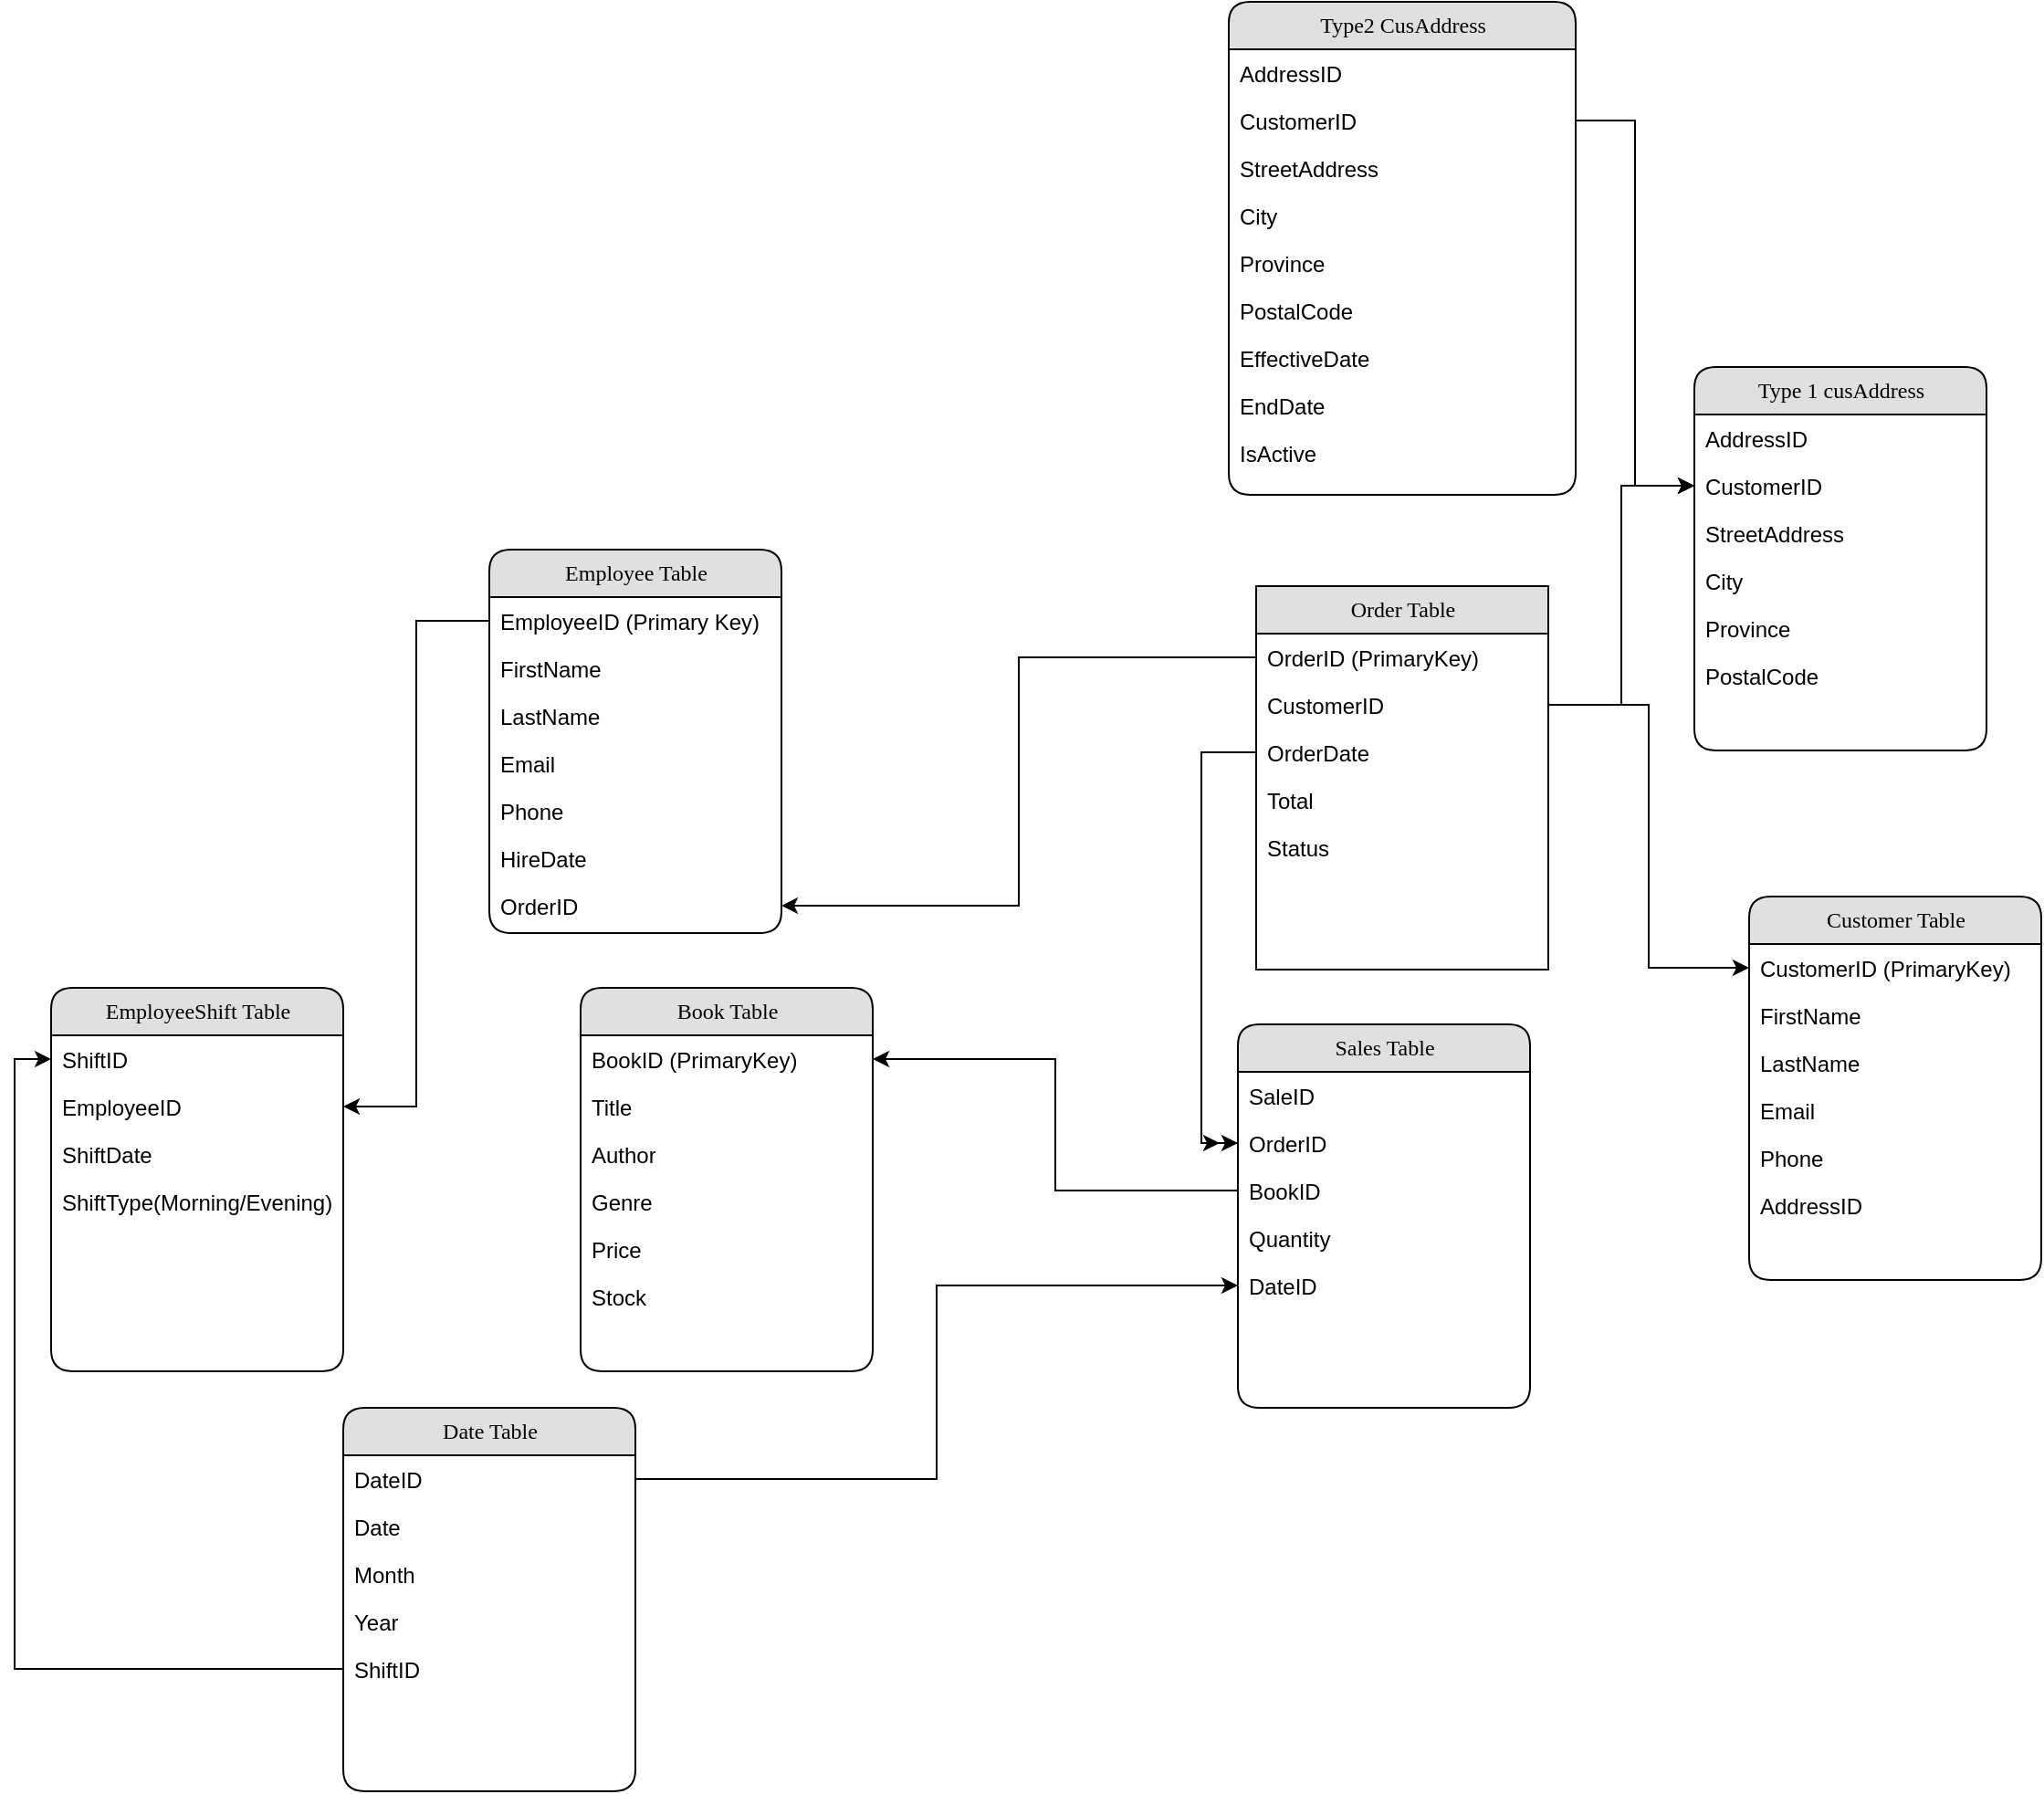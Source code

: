 <mxfile version="24.7.14">
  <diagram name="Page-1" id="b520641d-4fe3-3701-9064-5fc419738815">
    <mxGraphModel dx="2265" dy="1537" grid="1" gridSize="10" guides="1" tooltips="1" connect="1" arrows="1" fold="1" page="1" pageScale="1" pageWidth="1100" pageHeight="850" background="none" math="0" shadow="0">
      <root>
        <mxCell id="0" />
        <mxCell id="1" parent="0" />
        <mxCell id="21ea969265ad0168-6" value="Employee Table" style="swimlane;html=1;fontStyle=0;childLayout=stackLayout;horizontal=1;startSize=26;fillColor=#e0e0e0;horizontalStack=0;resizeParent=1;resizeLast=0;collapsible=1;marginBottom=0;swimlaneFillColor=#ffffff;align=center;rounded=1;shadow=0;comic=0;labelBackgroundColor=none;strokeWidth=1;fontFamily=Verdana;fontSize=12" parent="1" vertex="1">
          <mxGeometry x="160" y="20" width="160" height="210" as="geometry" />
        </mxCell>
        <mxCell id="21ea969265ad0168-7" value="EmployeeID (Primary Key)" style="text;html=1;strokeColor=none;fillColor=none;spacingLeft=4;spacingRight=4;whiteSpace=wrap;overflow=hidden;rotatable=0;points=[[0,0.5],[1,0.5]];portConstraint=eastwest;" parent="21ea969265ad0168-6" vertex="1">
          <mxGeometry y="26" width="160" height="26" as="geometry" />
        </mxCell>
        <mxCell id="21ea969265ad0168-8" value="FirstName" style="text;html=1;strokeColor=none;fillColor=none;spacingLeft=4;spacingRight=4;whiteSpace=wrap;overflow=hidden;rotatable=0;points=[[0,0.5],[1,0.5]];portConstraint=eastwest;" parent="21ea969265ad0168-6" vertex="1">
          <mxGeometry y="52" width="160" height="26" as="geometry" />
        </mxCell>
        <mxCell id="21ea969265ad0168-9" value="LastName" style="text;html=1;strokeColor=none;fillColor=none;spacingLeft=4;spacingRight=4;whiteSpace=wrap;overflow=hidden;rotatable=0;points=[[0,0.5],[1,0.5]];portConstraint=eastwest;" parent="21ea969265ad0168-6" vertex="1">
          <mxGeometry y="78" width="160" height="26" as="geometry" />
        </mxCell>
        <mxCell id="w1PZj_zv2IcPCLPCfQ32-1" value="Email&lt;span style=&quot;white-space: pre;&quot;&gt;&#x9;&lt;/span&gt;" style="text;html=1;strokeColor=none;fillColor=none;spacingLeft=4;spacingRight=4;whiteSpace=wrap;overflow=hidden;rotatable=0;points=[[0,0.5],[1,0.5]];portConstraint=eastwest;" vertex="1" parent="21ea969265ad0168-6">
          <mxGeometry y="104" width="160" height="26" as="geometry" />
        </mxCell>
        <mxCell id="w1PZj_zv2IcPCLPCfQ32-2" value="Phone" style="text;html=1;strokeColor=none;fillColor=none;spacingLeft=4;spacingRight=4;whiteSpace=wrap;overflow=hidden;rotatable=0;points=[[0,0.5],[1,0.5]];portConstraint=eastwest;" vertex="1" parent="21ea969265ad0168-6">
          <mxGeometry y="130" width="160" height="26" as="geometry" />
        </mxCell>
        <mxCell id="w1PZj_zv2IcPCLPCfQ32-3" value="HireDate" style="text;html=1;strokeColor=none;fillColor=none;spacingLeft=4;spacingRight=4;whiteSpace=wrap;overflow=hidden;rotatable=0;points=[[0,0.5],[1,0.5]];portConstraint=eastwest;" vertex="1" parent="21ea969265ad0168-6">
          <mxGeometry y="156" width="160" height="26" as="geometry" />
        </mxCell>
        <mxCell id="w1PZj_zv2IcPCLPCfQ32-58" value="OrderID" style="text;html=1;strokeColor=none;fillColor=none;spacingLeft=4;spacingRight=4;whiteSpace=wrap;overflow=hidden;rotatable=0;points=[[0,0.5],[1,0.5]];portConstraint=eastwest;" vertex="1" parent="21ea969265ad0168-6">
          <mxGeometry y="182" width="160" height="26" as="geometry" />
        </mxCell>
        <mxCell id="w1PZj_zv2IcPCLPCfQ32-4" value="Customer Table" style="swimlane;html=1;fontStyle=0;childLayout=stackLayout;horizontal=1;startSize=26;fillColor=#e0e0e0;horizontalStack=0;resizeParent=1;resizeLast=0;collapsible=1;marginBottom=0;swimlaneFillColor=#ffffff;align=center;rounded=1;shadow=0;comic=0;labelBackgroundColor=none;strokeWidth=1;fontFamily=Verdana;fontSize=12" vertex="1" parent="1">
          <mxGeometry x="850" y="210" width="160" height="210" as="geometry" />
        </mxCell>
        <mxCell id="w1PZj_zv2IcPCLPCfQ32-5" value="CustomerID (PrimaryKey)" style="text;html=1;strokeColor=none;fillColor=none;spacingLeft=4;spacingRight=4;whiteSpace=wrap;overflow=hidden;rotatable=0;points=[[0,0.5],[1,0.5]];portConstraint=eastwest;" vertex="1" parent="w1PZj_zv2IcPCLPCfQ32-4">
          <mxGeometry y="26" width="160" height="26" as="geometry" />
        </mxCell>
        <mxCell id="w1PZj_zv2IcPCLPCfQ32-6" value="FirstName" style="text;html=1;strokeColor=none;fillColor=none;spacingLeft=4;spacingRight=4;whiteSpace=wrap;overflow=hidden;rotatable=0;points=[[0,0.5],[1,0.5]];portConstraint=eastwest;" vertex="1" parent="w1PZj_zv2IcPCLPCfQ32-4">
          <mxGeometry y="52" width="160" height="26" as="geometry" />
        </mxCell>
        <mxCell id="w1PZj_zv2IcPCLPCfQ32-7" value="LastName" style="text;html=1;strokeColor=none;fillColor=none;spacingLeft=4;spacingRight=4;whiteSpace=wrap;overflow=hidden;rotatable=0;points=[[0,0.5],[1,0.5]];portConstraint=eastwest;" vertex="1" parent="w1PZj_zv2IcPCLPCfQ32-4">
          <mxGeometry y="78" width="160" height="26" as="geometry" />
        </mxCell>
        <mxCell id="w1PZj_zv2IcPCLPCfQ32-8" value="Email" style="text;html=1;strokeColor=none;fillColor=none;spacingLeft=4;spacingRight=4;whiteSpace=wrap;overflow=hidden;rotatable=0;points=[[0,0.5],[1,0.5]];portConstraint=eastwest;" vertex="1" parent="w1PZj_zv2IcPCLPCfQ32-4">
          <mxGeometry y="104" width="160" height="26" as="geometry" />
        </mxCell>
        <mxCell id="w1PZj_zv2IcPCLPCfQ32-9" value="Phone" style="text;html=1;strokeColor=none;fillColor=none;spacingLeft=4;spacingRight=4;whiteSpace=wrap;overflow=hidden;rotatable=0;points=[[0,0.5],[1,0.5]];portConstraint=eastwest;" vertex="1" parent="w1PZj_zv2IcPCLPCfQ32-4">
          <mxGeometry y="130" width="160" height="26" as="geometry" />
        </mxCell>
        <mxCell id="w1PZj_zv2IcPCLPCfQ32-10" value="AddressID" style="text;html=1;strokeColor=none;fillColor=none;spacingLeft=4;spacingRight=4;whiteSpace=wrap;overflow=hidden;rotatable=0;points=[[0,0.5],[1,0.5]];portConstraint=eastwest;" vertex="1" parent="w1PZj_zv2IcPCLPCfQ32-4">
          <mxGeometry y="156" width="160" height="26" as="geometry" />
        </mxCell>
        <mxCell id="w1PZj_zv2IcPCLPCfQ32-11" value="Book Table" style="swimlane;html=1;fontStyle=0;childLayout=stackLayout;horizontal=1;startSize=26;fillColor=#e0e0e0;horizontalStack=0;resizeParent=1;resizeLast=0;collapsible=1;marginBottom=0;swimlaneFillColor=#ffffff;align=center;rounded=1;shadow=0;comic=0;labelBackgroundColor=none;strokeWidth=1;fontFamily=Verdana;fontSize=12" vertex="1" parent="1">
          <mxGeometry x="210" y="260" width="160" height="210" as="geometry" />
        </mxCell>
        <mxCell id="w1PZj_zv2IcPCLPCfQ32-12" value="BookID (PrimaryKey)" style="text;html=1;strokeColor=none;fillColor=none;spacingLeft=4;spacingRight=4;whiteSpace=wrap;overflow=hidden;rotatable=0;points=[[0,0.5],[1,0.5]];portConstraint=eastwest;" vertex="1" parent="w1PZj_zv2IcPCLPCfQ32-11">
          <mxGeometry y="26" width="160" height="26" as="geometry" />
        </mxCell>
        <mxCell id="w1PZj_zv2IcPCLPCfQ32-13" value="Title" style="text;html=1;strokeColor=none;fillColor=none;spacingLeft=4;spacingRight=4;whiteSpace=wrap;overflow=hidden;rotatable=0;points=[[0,0.5],[1,0.5]];portConstraint=eastwest;" vertex="1" parent="w1PZj_zv2IcPCLPCfQ32-11">
          <mxGeometry y="52" width="160" height="26" as="geometry" />
        </mxCell>
        <mxCell id="w1PZj_zv2IcPCLPCfQ32-14" value="Author" style="text;html=1;strokeColor=none;fillColor=none;spacingLeft=4;spacingRight=4;whiteSpace=wrap;overflow=hidden;rotatable=0;points=[[0,0.5],[1,0.5]];portConstraint=eastwest;" vertex="1" parent="w1PZj_zv2IcPCLPCfQ32-11">
          <mxGeometry y="78" width="160" height="26" as="geometry" />
        </mxCell>
        <mxCell id="w1PZj_zv2IcPCLPCfQ32-15" value="Genre" style="text;html=1;strokeColor=none;fillColor=none;spacingLeft=4;spacingRight=4;whiteSpace=wrap;overflow=hidden;rotatable=0;points=[[0,0.5],[1,0.5]];portConstraint=eastwest;" vertex="1" parent="w1PZj_zv2IcPCLPCfQ32-11">
          <mxGeometry y="104" width="160" height="26" as="geometry" />
        </mxCell>
        <mxCell id="w1PZj_zv2IcPCLPCfQ32-16" value="Price" style="text;html=1;strokeColor=none;fillColor=none;spacingLeft=4;spacingRight=4;whiteSpace=wrap;overflow=hidden;rotatable=0;points=[[0,0.5],[1,0.5]];portConstraint=eastwest;" vertex="1" parent="w1PZj_zv2IcPCLPCfQ32-11">
          <mxGeometry y="130" width="160" height="26" as="geometry" />
        </mxCell>
        <mxCell id="w1PZj_zv2IcPCLPCfQ32-17" value="Stock" style="text;html=1;strokeColor=none;fillColor=none;spacingLeft=4;spacingRight=4;whiteSpace=wrap;overflow=hidden;rotatable=0;points=[[0,0.5],[1,0.5]];portConstraint=eastwest;" vertex="1" parent="w1PZj_zv2IcPCLPCfQ32-11">
          <mxGeometry y="156" width="160" height="26" as="geometry" />
        </mxCell>
        <mxCell id="w1PZj_zv2IcPCLPCfQ32-18" value="Order Table" style="swimlane;html=1;fontStyle=0;childLayout=stackLayout;horizontal=1;startSize=26;fillColor=#e0e0e0;horizontalStack=0;resizeParent=1;resizeLast=0;collapsible=1;marginBottom=0;swimlaneFillColor=#ffffff;align=center;rounded=1;shadow=0;comic=0;labelBackgroundColor=none;strokeWidth=1;fontFamily=Verdana;fontSize=12;arcSize=0;" vertex="1" parent="1">
          <mxGeometry x="580" y="40" width="160" height="210" as="geometry" />
        </mxCell>
        <mxCell id="w1PZj_zv2IcPCLPCfQ32-19" value="OrderID (PrimaryKey)" style="text;html=1;strokeColor=none;fillColor=none;spacingLeft=4;spacingRight=4;whiteSpace=wrap;overflow=hidden;rotatable=0;points=[[0,0.5],[1,0.5]];portConstraint=eastwest;" vertex="1" parent="w1PZj_zv2IcPCLPCfQ32-18">
          <mxGeometry y="26" width="160" height="26" as="geometry" />
        </mxCell>
        <mxCell id="w1PZj_zv2IcPCLPCfQ32-20" value="CustomerID&amp;nbsp;" style="text;html=1;strokeColor=none;fillColor=none;spacingLeft=4;spacingRight=4;whiteSpace=wrap;overflow=hidden;rotatable=0;points=[[0,0.5],[1,0.5]];portConstraint=eastwest;" vertex="1" parent="w1PZj_zv2IcPCLPCfQ32-18">
          <mxGeometry y="52" width="160" height="26" as="geometry" />
        </mxCell>
        <mxCell id="w1PZj_zv2IcPCLPCfQ32-21" value="OrderDate" style="text;html=1;strokeColor=none;fillColor=none;spacingLeft=4;spacingRight=4;whiteSpace=wrap;overflow=hidden;rotatable=0;points=[[0,0.5],[1,0.5]];portConstraint=eastwest;" vertex="1" parent="w1PZj_zv2IcPCLPCfQ32-18">
          <mxGeometry y="78" width="160" height="26" as="geometry" />
        </mxCell>
        <mxCell id="w1PZj_zv2IcPCLPCfQ32-22" value="Total" style="text;html=1;strokeColor=none;fillColor=none;spacingLeft=4;spacingRight=4;whiteSpace=wrap;overflow=hidden;rotatable=0;points=[[0,0.5],[1,0.5]];portConstraint=eastwest;" vertex="1" parent="w1PZj_zv2IcPCLPCfQ32-18">
          <mxGeometry y="104" width="160" height="26" as="geometry" />
        </mxCell>
        <mxCell id="w1PZj_zv2IcPCLPCfQ32-23" value="Status" style="text;html=1;strokeColor=none;fillColor=none;spacingLeft=4;spacingRight=4;whiteSpace=wrap;overflow=hidden;rotatable=0;points=[[0,0.5],[1,0.5]];portConstraint=eastwest;" vertex="1" parent="w1PZj_zv2IcPCLPCfQ32-18">
          <mxGeometry y="130" width="160" height="26" as="geometry" />
        </mxCell>
        <mxCell id="w1PZj_zv2IcPCLPCfQ32-25" value="Sales Table" style="swimlane;html=1;fontStyle=0;childLayout=stackLayout;horizontal=1;startSize=26;fillColor=#e0e0e0;horizontalStack=0;resizeParent=1;resizeLast=0;collapsible=1;marginBottom=0;swimlaneFillColor=#ffffff;align=center;rounded=1;shadow=0;comic=0;labelBackgroundColor=none;strokeWidth=1;fontFamily=Verdana;fontSize=12" vertex="1" parent="1">
          <mxGeometry x="570" y="280" width="160" height="210" as="geometry" />
        </mxCell>
        <mxCell id="w1PZj_zv2IcPCLPCfQ32-26" value="SaleID" style="text;html=1;strokeColor=none;fillColor=none;spacingLeft=4;spacingRight=4;whiteSpace=wrap;overflow=hidden;rotatable=0;points=[[0,0.5],[1,0.5]];portConstraint=eastwest;" vertex="1" parent="w1PZj_zv2IcPCLPCfQ32-25">
          <mxGeometry y="26" width="160" height="26" as="geometry" />
        </mxCell>
        <mxCell id="w1PZj_zv2IcPCLPCfQ32-53" style="edgeStyle=orthogonalEdgeStyle;rounded=0;orthogonalLoop=1;jettySize=auto;html=1;" edge="1" parent="w1PZj_zv2IcPCLPCfQ32-25" source="w1PZj_zv2IcPCLPCfQ32-27">
          <mxGeometry relative="1" as="geometry">
            <mxPoint x="-10" y="65" as="targetPoint" />
          </mxGeometry>
        </mxCell>
        <mxCell id="w1PZj_zv2IcPCLPCfQ32-27" value="OrderID" style="text;html=1;strokeColor=none;fillColor=none;spacingLeft=4;spacingRight=4;whiteSpace=wrap;overflow=hidden;rotatable=0;points=[[0,0.5],[1,0.5]];portConstraint=eastwest;" vertex="1" parent="w1PZj_zv2IcPCLPCfQ32-25">
          <mxGeometry y="52" width="160" height="26" as="geometry" />
        </mxCell>
        <mxCell id="w1PZj_zv2IcPCLPCfQ32-28" value="BookID" style="text;html=1;strokeColor=none;fillColor=none;spacingLeft=4;spacingRight=4;whiteSpace=wrap;overflow=hidden;rotatable=0;points=[[0,0.5],[1,0.5]];portConstraint=eastwest;" vertex="1" parent="w1PZj_zv2IcPCLPCfQ32-25">
          <mxGeometry y="78" width="160" height="26" as="geometry" />
        </mxCell>
        <mxCell id="w1PZj_zv2IcPCLPCfQ32-29" value="Quantity" style="text;html=1;strokeColor=none;fillColor=none;spacingLeft=4;spacingRight=4;whiteSpace=wrap;overflow=hidden;rotatable=0;points=[[0,0.5],[1,0.5]];portConstraint=eastwest;" vertex="1" parent="w1PZj_zv2IcPCLPCfQ32-25">
          <mxGeometry y="104" width="160" height="26" as="geometry" />
        </mxCell>
        <mxCell id="w1PZj_zv2IcPCLPCfQ32-30" value="DateID" style="text;html=1;strokeColor=none;fillColor=none;spacingLeft=4;spacingRight=4;whiteSpace=wrap;overflow=hidden;rotatable=0;points=[[0,0.5],[1,0.5]];portConstraint=eastwest;" vertex="1" parent="w1PZj_zv2IcPCLPCfQ32-25">
          <mxGeometry y="130" width="160" height="26" as="geometry" />
        </mxCell>
        <mxCell id="w1PZj_zv2IcPCLPCfQ32-32" value="Date Table" style="swimlane;html=1;fontStyle=0;childLayout=stackLayout;horizontal=1;startSize=26;fillColor=#e0e0e0;horizontalStack=0;resizeParent=1;resizeLast=0;collapsible=1;marginBottom=0;swimlaneFillColor=#ffffff;align=center;rounded=1;shadow=0;comic=0;labelBackgroundColor=none;strokeWidth=1;fontFamily=Verdana;fontSize=12" vertex="1" parent="1">
          <mxGeometry x="80" y="490" width="160" height="210" as="geometry" />
        </mxCell>
        <mxCell id="w1PZj_zv2IcPCLPCfQ32-33" value="DateID" style="text;html=1;strokeColor=none;fillColor=none;spacingLeft=4;spacingRight=4;whiteSpace=wrap;overflow=hidden;rotatable=0;points=[[0,0.5],[1,0.5]];portConstraint=eastwest;" vertex="1" parent="w1PZj_zv2IcPCLPCfQ32-32">
          <mxGeometry y="26" width="160" height="26" as="geometry" />
        </mxCell>
        <mxCell id="w1PZj_zv2IcPCLPCfQ32-34" value="Date" style="text;html=1;strokeColor=none;fillColor=none;spacingLeft=4;spacingRight=4;whiteSpace=wrap;overflow=hidden;rotatable=0;points=[[0,0.5],[1,0.5]];portConstraint=eastwest;" vertex="1" parent="w1PZj_zv2IcPCLPCfQ32-32">
          <mxGeometry y="52" width="160" height="26" as="geometry" />
        </mxCell>
        <mxCell id="w1PZj_zv2IcPCLPCfQ32-35" value="Month" style="text;html=1;strokeColor=none;fillColor=none;spacingLeft=4;spacingRight=4;whiteSpace=wrap;overflow=hidden;rotatable=0;points=[[0,0.5],[1,0.5]];portConstraint=eastwest;" vertex="1" parent="w1PZj_zv2IcPCLPCfQ32-32">
          <mxGeometry y="78" width="160" height="26" as="geometry" />
        </mxCell>
        <mxCell id="w1PZj_zv2IcPCLPCfQ32-36" value="Year" style="text;html=1;strokeColor=none;fillColor=none;spacingLeft=4;spacingRight=4;whiteSpace=wrap;overflow=hidden;rotatable=0;points=[[0,0.5],[1,0.5]];portConstraint=eastwest;" vertex="1" parent="w1PZj_zv2IcPCLPCfQ32-32">
          <mxGeometry y="104" width="160" height="26" as="geometry" />
        </mxCell>
        <mxCell id="w1PZj_zv2IcPCLPCfQ32-56" value="ShiftID" style="text;html=1;strokeColor=none;fillColor=none;spacingLeft=4;spacingRight=4;whiteSpace=wrap;overflow=hidden;rotatable=0;points=[[0,0.5],[1,0.5]];portConstraint=eastwest;" vertex="1" parent="w1PZj_zv2IcPCLPCfQ32-32">
          <mxGeometry y="130" width="160" height="26" as="geometry" />
        </mxCell>
        <mxCell id="w1PZj_zv2IcPCLPCfQ32-38" value="EmployeeShift Table" style="swimlane;html=1;fontStyle=0;childLayout=stackLayout;horizontal=1;startSize=26;fillColor=#e0e0e0;horizontalStack=0;resizeParent=1;resizeLast=0;collapsible=1;marginBottom=0;swimlaneFillColor=#ffffff;align=center;rounded=1;shadow=0;comic=0;labelBackgroundColor=none;strokeWidth=1;fontFamily=Verdana;fontSize=12" vertex="1" parent="1">
          <mxGeometry x="-80" y="260" width="160" height="210" as="geometry" />
        </mxCell>
        <mxCell id="w1PZj_zv2IcPCLPCfQ32-39" value="ShiftID&lt;span style=&quot;white-space: pre;&quot;&gt;&#x9;&lt;/span&gt;" style="text;html=1;strokeColor=none;fillColor=none;spacingLeft=4;spacingRight=4;whiteSpace=wrap;overflow=hidden;rotatable=0;points=[[0,0.5],[1,0.5]];portConstraint=eastwest;" vertex="1" parent="w1PZj_zv2IcPCLPCfQ32-38">
          <mxGeometry y="26" width="160" height="26" as="geometry" />
        </mxCell>
        <mxCell id="w1PZj_zv2IcPCLPCfQ32-40" value="EmployeeID" style="text;html=1;strokeColor=none;fillColor=none;spacingLeft=4;spacingRight=4;whiteSpace=wrap;overflow=hidden;rotatable=0;points=[[0,0.5],[1,0.5]];portConstraint=eastwest;" vertex="1" parent="w1PZj_zv2IcPCLPCfQ32-38">
          <mxGeometry y="52" width="160" height="26" as="geometry" />
        </mxCell>
        <mxCell id="w1PZj_zv2IcPCLPCfQ32-41" value="ShiftDate" style="text;html=1;strokeColor=none;fillColor=none;spacingLeft=4;spacingRight=4;whiteSpace=wrap;overflow=hidden;rotatable=0;points=[[0,0.5],[1,0.5]];portConstraint=eastwest;" vertex="1" parent="w1PZj_zv2IcPCLPCfQ32-38">
          <mxGeometry y="78" width="160" height="26" as="geometry" />
        </mxCell>
        <mxCell id="w1PZj_zv2IcPCLPCfQ32-42" value="ShiftType(Morning/Evening)" style="text;html=1;strokeColor=none;fillColor=none;spacingLeft=4;spacingRight=4;whiteSpace=wrap;overflow=hidden;rotatable=0;points=[[0,0.5],[1,0.5]];portConstraint=eastwest;" vertex="1" parent="w1PZj_zv2IcPCLPCfQ32-38">
          <mxGeometry y="104" width="160" height="26" as="geometry" />
        </mxCell>
        <mxCell id="w1PZj_zv2IcPCLPCfQ32-49" style="edgeStyle=orthogonalEdgeStyle;rounded=0;orthogonalLoop=1;jettySize=auto;html=1;exitX=0;exitY=0.5;exitDx=0;exitDy=0;entryX=1;entryY=0.5;entryDx=0;entryDy=0;" edge="1" parent="1" source="21ea969265ad0168-7" target="w1PZj_zv2IcPCLPCfQ32-40">
          <mxGeometry relative="1" as="geometry" />
        </mxCell>
        <mxCell id="w1PZj_zv2IcPCLPCfQ32-50" style="edgeStyle=orthogonalEdgeStyle;rounded=0;orthogonalLoop=1;jettySize=auto;html=1;exitX=1;exitY=0.5;exitDx=0;exitDy=0;entryX=0;entryY=0.5;entryDx=0;entryDy=0;" edge="1" parent="1" source="w1PZj_zv2IcPCLPCfQ32-20" target="w1PZj_zv2IcPCLPCfQ32-5">
          <mxGeometry relative="1" as="geometry" />
        </mxCell>
        <mxCell id="w1PZj_zv2IcPCLPCfQ32-52" style="edgeStyle=orthogonalEdgeStyle;rounded=0;orthogonalLoop=1;jettySize=auto;html=1;exitX=0;exitY=0.5;exitDx=0;exitDy=0;entryX=0;entryY=0.5;entryDx=0;entryDy=0;" edge="1" parent="1" source="w1PZj_zv2IcPCLPCfQ32-21" target="w1PZj_zv2IcPCLPCfQ32-27">
          <mxGeometry relative="1" as="geometry" />
        </mxCell>
        <mxCell id="w1PZj_zv2IcPCLPCfQ32-54" style="edgeStyle=orthogonalEdgeStyle;rounded=0;orthogonalLoop=1;jettySize=auto;html=1;exitX=0;exitY=0.5;exitDx=0;exitDy=0;entryX=1;entryY=0.5;entryDx=0;entryDy=0;" edge="1" parent="1" source="w1PZj_zv2IcPCLPCfQ32-28" target="w1PZj_zv2IcPCLPCfQ32-12">
          <mxGeometry relative="1" as="geometry" />
        </mxCell>
        <mxCell id="w1PZj_zv2IcPCLPCfQ32-57" style="edgeStyle=orthogonalEdgeStyle;rounded=0;orthogonalLoop=1;jettySize=auto;html=1;exitX=0;exitY=0.5;exitDx=0;exitDy=0;entryX=0;entryY=0.5;entryDx=0;entryDy=0;" edge="1" parent="1" source="w1PZj_zv2IcPCLPCfQ32-56" target="w1PZj_zv2IcPCLPCfQ32-39">
          <mxGeometry relative="1" as="geometry" />
        </mxCell>
        <mxCell id="w1PZj_zv2IcPCLPCfQ32-59" style="edgeStyle=orthogonalEdgeStyle;rounded=0;orthogonalLoop=1;jettySize=auto;html=1;exitX=0;exitY=0.5;exitDx=0;exitDy=0;entryX=1;entryY=0.5;entryDx=0;entryDy=0;" edge="1" parent="1" source="w1PZj_zv2IcPCLPCfQ32-19" target="w1PZj_zv2IcPCLPCfQ32-58">
          <mxGeometry relative="1" as="geometry" />
        </mxCell>
        <mxCell id="w1PZj_zv2IcPCLPCfQ32-61" style="edgeStyle=orthogonalEdgeStyle;rounded=0;orthogonalLoop=1;jettySize=auto;html=1;exitX=1;exitY=0.5;exitDx=0;exitDy=0;entryX=0;entryY=0.5;entryDx=0;entryDy=0;" edge="1" parent="1" source="w1PZj_zv2IcPCLPCfQ32-33" target="w1PZj_zv2IcPCLPCfQ32-30">
          <mxGeometry relative="1" as="geometry" />
        </mxCell>
        <mxCell id="w1PZj_zv2IcPCLPCfQ32-62" value="Type 1 cusAddress" style="swimlane;html=1;fontStyle=0;childLayout=stackLayout;horizontal=1;startSize=26;fillColor=#e0e0e0;horizontalStack=0;resizeParent=1;resizeLast=0;collapsible=1;marginBottom=0;swimlaneFillColor=#ffffff;align=center;rounded=1;shadow=0;comic=0;labelBackgroundColor=none;strokeWidth=1;fontFamily=Verdana;fontSize=12" vertex="1" parent="1">
          <mxGeometry x="820" y="-80" width="160" height="210" as="geometry" />
        </mxCell>
        <mxCell id="w1PZj_zv2IcPCLPCfQ32-63" value="AddressID" style="text;html=1;strokeColor=none;fillColor=none;spacingLeft=4;spacingRight=4;whiteSpace=wrap;overflow=hidden;rotatable=0;points=[[0,0.5],[1,0.5]];portConstraint=eastwest;" vertex="1" parent="w1PZj_zv2IcPCLPCfQ32-62">
          <mxGeometry y="26" width="160" height="26" as="geometry" />
        </mxCell>
        <mxCell id="w1PZj_zv2IcPCLPCfQ32-65" value="CustomerID" style="text;html=1;strokeColor=none;fillColor=none;spacingLeft=4;spacingRight=4;whiteSpace=wrap;overflow=hidden;rotatable=0;points=[[0,0.5],[1,0.5]];portConstraint=eastwest;" vertex="1" parent="w1PZj_zv2IcPCLPCfQ32-62">
          <mxGeometry y="52" width="160" height="26" as="geometry" />
        </mxCell>
        <mxCell id="w1PZj_zv2IcPCLPCfQ32-66" value="StreetAddress" style="text;html=1;strokeColor=none;fillColor=none;spacingLeft=4;spacingRight=4;whiteSpace=wrap;overflow=hidden;rotatable=0;points=[[0,0.5],[1,0.5]];portConstraint=eastwest;" vertex="1" parent="w1PZj_zv2IcPCLPCfQ32-62">
          <mxGeometry y="78" width="160" height="26" as="geometry" />
        </mxCell>
        <mxCell id="w1PZj_zv2IcPCLPCfQ32-67" value="City" style="text;html=1;strokeColor=none;fillColor=none;spacingLeft=4;spacingRight=4;whiteSpace=wrap;overflow=hidden;rotatable=0;points=[[0,0.5],[1,0.5]];portConstraint=eastwest;" vertex="1" parent="w1PZj_zv2IcPCLPCfQ32-62">
          <mxGeometry y="104" width="160" height="26" as="geometry" />
        </mxCell>
        <mxCell id="w1PZj_zv2IcPCLPCfQ32-68" value="Province" style="text;html=1;strokeColor=none;fillColor=none;spacingLeft=4;spacingRight=4;whiteSpace=wrap;overflow=hidden;rotatable=0;points=[[0,0.5],[1,0.5]];portConstraint=eastwest;" vertex="1" parent="w1PZj_zv2IcPCLPCfQ32-62">
          <mxGeometry y="130" width="160" height="26" as="geometry" />
        </mxCell>
        <mxCell id="w1PZj_zv2IcPCLPCfQ32-82" value="PostalCode" style="text;html=1;strokeColor=none;fillColor=none;spacingLeft=4;spacingRight=4;whiteSpace=wrap;overflow=hidden;rotatable=0;points=[[0,0.5],[1,0.5]];portConstraint=eastwest;" vertex="1" parent="w1PZj_zv2IcPCLPCfQ32-62">
          <mxGeometry y="156" width="160" height="26" as="geometry" />
        </mxCell>
        <mxCell id="w1PZj_zv2IcPCLPCfQ32-69" value="Type2 CusAddress" style="swimlane;html=1;fontStyle=0;childLayout=stackLayout;horizontal=1;startSize=26;fillColor=#e0e0e0;horizontalStack=0;resizeParent=1;resizeLast=0;collapsible=1;marginBottom=0;swimlaneFillColor=#ffffff;align=center;rounded=1;shadow=0;comic=0;labelBackgroundColor=none;strokeWidth=1;fontFamily=Verdana;fontSize=12" vertex="1" parent="1">
          <mxGeometry x="565" y="-280" width="190" height="270" as="geometry" />
        </mxCell>
        <mxCell id="w1PZj_zv2IcPCLPCfQ32-70" value="AddressID" style="text;html=1;strokeColor=none;fillColor=none;spacingLeft=4;spacingRight=4;whiteSpace=wrap;overflow=hidden;rotatable=0;points=[[0,0.5],[1,0.5]];portConstraint=eastwest;" vertex="1" parent="w1PZj_zv2IcPCLPCfQ32-69">
          <mxGeometry y="26" width="190" height="26" as="geometry" />
        </mxCell>
        <mxCell id="w1PZj_zv2IcPCLPCfQ32-72" value="CustomerID" style="text;html=1;strokeColor=none;fillColor=none;spacingLeft=4;spacingRight=4;whiteSpace=wrap;overflow=hidden;rotatable=0;points=[[0,0.5],[1,0.5]];portConstraint=eastwest;" vertex="1" parent="w1PZj_zv2IcPCLPCfQ32-69">
          <mxGeometry y="52" width="190" height="26" as="geometry" />
        </mxCell>
        <mxCell id="w1PZj_zv2IcPCLPCfQ32-73" value="StreetAddress" style="text;html=1;strokeColor=none;fillColor=none;spacingLeft=4;spacingRight=4;whiteSpace=wrap;overflow=hidden;rotatable=0;points=[[0,0.5],[1,0.5]];portConstraint=eastwest;" vertex="1" parent="w1PZj_zv2IcPCLPCfQ32-69">
          <mxGeometry y="78" width="190" height="26" as="geometry" />
        </mxCell>
        <mxCell id="w1PZj_zv2IcPCLPCfQ32-74" value="City" style="text;html=1;strokeColor=none;fillColor=none;spacingLeft=4;spacingRight=4;whiteSpace=wrap;overflow=hidden;rotatable=0;points=[[0,0.5],[1,0.5]];portConstraint=eastwest;" vertex="1" parent="w1PZj_zv2IcPCLPCfQ32-69">
          <mxGeometry y="104" width="190" height="26" as="geometry" />
        </mxCell>
        <mxCell id="w1PZj_zv2IcPCLPCfQ32-75" value="Province" style="text;html=1;strokeColor=none;fillColor=none;spacingLeft=4;spacingRight=4;whiteSpace=wrap;overflow=hidden;rotatable=0;points=[[0,0.5],[1,0.5]];portConstraint=eastwest;" vertex="1" parent="w1PZj_zv2IcPCLPCfQ32-69">
          <mxGeometry y="130" width="190" height="26" as="geometry" />
        </mxCell>
        <mxCell id="w1PZj_zv2IcPCLPCfQ32-84" value="PostalCode" style="text;html=1;strokeColor=none;fillColor=none;spacingLeft=4;spacingRight=4;whiteSpace=wrap;overflow=hidden;rotatable=0;points=[[0,0.5],[1,0.5]];portConstraint=eastwest;" vertex="1" parent="w1PZj_zv2IcPCLPCfQ32-69">
          <mxGeometry y="156" width="190" height="26" as="geometry" />
        </mxCell>
        <mxCell id="w1PZj_zv2IcPCLPCfQ32-85" value="EffectiveDate" style="text;html=1;strokeColor=none;fillColor=none;spacingLeft=4;spacingRight=4;whiteSpace=wrap;overflow=hidden;rotatable=0;points=[[0,0.5],[1,0.5]];portConstraint=eastwest;" vertex="1" parent="w1PZj_zv2IcPCLPCfQ32-69">
          <mxGeometry y="182" width="190" height="26" as="geometry" />
        </mxCell>
        <mxCell id="w1PZj_zv2IcPCLPCfQ32-86" value="EndDate" style="text;html=1;strokeColor=none;fillColor=none;spacingLeft=4;spacingRight=4;whiteSpace=wrap;overflow=hidden;rotatable=0;points=[[0,0.5],[1,0.5]];portConstraint=eastwest;" vertex="1" parent="w1PZj_zv2IcPCLPCfQ32-69">
          <mxGeometry y="208" width="190" height="26" as="geometry" />
        </mxCell>
        <mxCell id="w1PZj_zv2IcPCLPCfQ32-88" value="IsActive" style="text;html=1;strokeColor=none;fillColor=none;spacingLeft=4;spacingRight=4;whiteSpace=wrap;overflow=hidden;rotatable=0;points=[[0,0.5],[1,0.5]];portConstraint=eastwest;" vertex="1" parent="w1PZj_zv2IcPCLPCfQ32-69">
          <mxGeometry y="234" width="190" height="26" as="geometry" />
        </mxCell>
        <mxCell id="w1PZj_zv2IcPCLPCfQ32-89" style="edgeStyle=orthogonalEdgeStyle;rounded=0;orthogonalLoop=1;jettySize=auto;html=1;exitX=1;exitY=0.5;exitDx=0;exitDy=0;entryX=0;entryY=0.5;entryDx=0;entryDy=0;" edge="1" parent="1" source="w1PZj_zv2IcPCLPCfQ32-72" target="w1PZj_zv2IcPCLPCfQ32-65">
          <mxGeometry relative="1" as="geometry" />
        </mxCell>
        <mxCell id="w1PZj_zv2IcPCLPCfQ32-90" style="edgeStyle=orthogonalEdgeStyle;rounded=0;orthogonalLoop=1;jettySize=auto;html=1;exitX=1;exitY=0.5;exitDx=0;exitDy=0;entryX=0;entryY=0.5;entryDx=0;entryDy=0;" edge="1" parent="1" source="w1PZj_zv2IcPCLPCfQ32-20" target="w1PZj_zv2IcPCLPCfQ32-65">
          <mxGeometry relative="1" as="geometry" />
        </mxCell>
      </root>
    </mxGraphModel>
  </diagram>
</mxfile>
